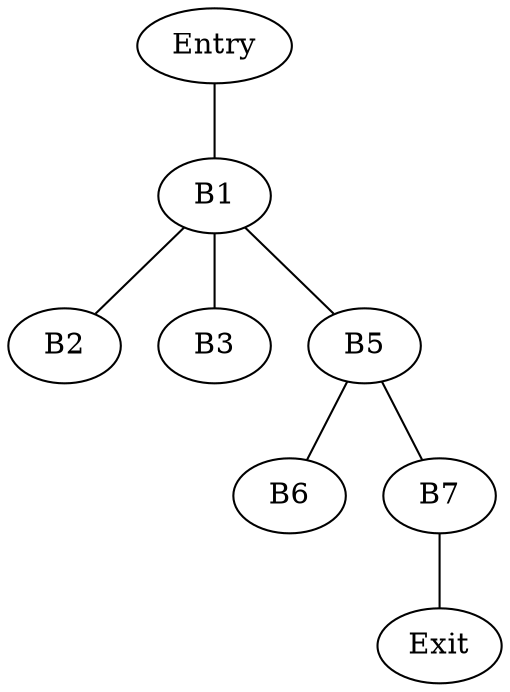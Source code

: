 graph DominatorTree {
    Entry -- B1;
    B1 -- B2;
    B1 -- B3;
    B1 -- B5;
    B5 -- B6;
    B5 -- B7;
    B7 -- Exit;
}
